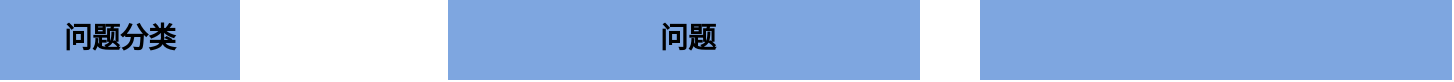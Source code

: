 <mxfile version="20.8.23" type="github">
  <diagram name="第 1 页" id="2HcNpDpKpD43kfRhDceQ">
    <mxGraphModel dx="1084" dy="465" grid="1" gridSize="10" guides="1" tooltips="1" connect="1" arrows="1" fold="1" page="1" pageScale="1" pageWidth="827" pageHeight="1169" math="0" shadow="0">
      <root>
        <mxCell id="0" />
        <mxCell id="1" parent="0" />
        <mxCell id="VEBtaycLKmm5noyyKj6F-1" value="&lt;pre&gt;&lt;br&gt;&lt;/pre&gt;" style="rounded=0;whiteSpace=wrap;html=1;labelBackgroundColor=#ffffff;hachureGap=4;strokeColor=none;strokeWidth=1;fontFamily=Architects Daughter;fontSource=https%3A%2F%2Ffonts.googleapis.com%2Fcss%3Ffamily%3DArchitects%2BDaughter;fontSize=11;fillColor=#7EA6E0;" vertex="1" parent="1">
          <mxGeometry x="70" y="240" width="120" height="40" as="geometry" />
        </mxCell>
        <mxCell id="VEBtaycLKmm5noyyKj6F-2" value="&lt;b&gt;&lt;font style=&quot;font-size: 14px;&quot; color=&quot;#000000&quot;&gt;问题分类&lt;/font&gt;&lt;/b&gt;" style="text;html=1;strokeColor=none;fillColor=none;align=center;verticalAlign=middle;whiteSpace=wrap;rounded=0;fontSize=11;fontFamily=Architects Daughter;fontColor=#FFFFFF;" vertex="1" parent="1">
          <mxGeometry x="100" y="245" width="60" height="30" as="geometry" />
        </mxCell>
        <mxCell id="VEBtaycLKmm5noyyKj6F-4" value="&lt;pre&gt;&lt;br&gt;&lt;/pre&gt;" style="rounded=0;whiteSpace=wrap;html=1;labelBackgroundColor=#ffffff;hachureGap=4;strokeColor=none;strokeWidth=1;fontFamily=Architects Daughter;fontSource=https%3A%2F%2Ffonts.googleapis.com%2Fcss%3Ffamily%3DArchitects%2BDaughter;fontSize=11;fillColor=#7EA6E0;" vertex="1" parent="1">
          <mxGeometry x="294" y="240" width="236" height="40" as="geometry" />
        </mxCell>
        <mxCell id="VEBtaycLKmm5noyyKj6F-5" value="&lt;b&gt;&lt;font style=&quot;font-size: 14px;&quot; color=&quot;#000000&quot;&gt;问题&lt;/font&gt;&lt;/b&gt;" style="text;html=1;strokeColor=none;fillColor=none;align=center;verticalAlign=middle;whiteSpace=wrap;rounded=0;fontSize=11;fontFamily=Architects Daughter;fontColor=#FFFFFF;" vertex="1" parent="1">
          <mxGeometry x="384" y="245" width="60" height="30" as="geometry" />
        </mxCell>
        <mxCell id="VEBtaycLKmm5noyyKj6F-6" value="&lt;pre&gt;&lt;br&gt;&lt;/pre&gt;" style="rounded=0;whiteSpace=wrap;html=1;labelBackgroundColor=#ffffff;hachureGap=4;strokeColor=none;strokeWidth=1;fontFamily=Architects Daughter;fontSource=https%3A%2F%2Ffonts.googleapis.com%2Fcss%3Ffamily%3DArchitects%2BDaughter;fontSize=11;fillColor=#7EA6E0;" vertex="1" parent="1">
          <mxGeometry x="560" y="240" width="236" height="40" as="geometry" />
        </mxCell>
      </root>
    </mxGraphModel>
  </diagram>
</mxfile>
